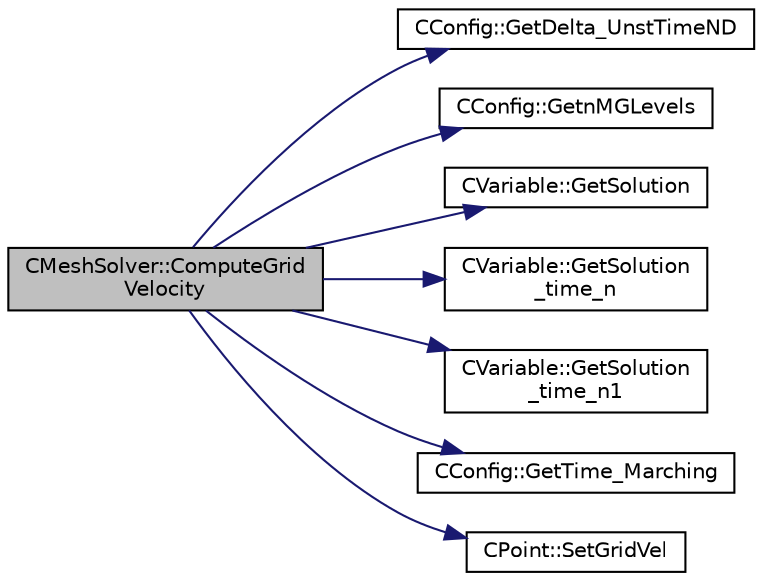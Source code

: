 digraph "CMeshSolver::ComputeGridVelocity"
{
 // LATEX_PDF_SIZE
  edge [fontname="Helvetica",fontsize="10",labelfontname="Helvetica",labelfontsize="10"];
  node [fontname="Helvetica",fontsize="10",shape=record];
  rankdir="LR";
  Node1 [label="CMeshSolver::ComputeGrid\lVelocity",height=0.2,width=0.4,color="black", fillcolor="grey75", style="filled", fontcolor="black",tooltip="Compute the grid velocity form the displacements of the mesh."];
  Node1 -> Node2 [color="midnightblue",fontsize="10",style="solid",fontname="Helvetica"];
  Node2 [label="CConfig::GetDelta_UnstTimeND",height=0.2,width=0.4,color="black", fillcolor="white", style="filled",URL="$classCConfig.html#a0acfef8e480970316e9e672eacd59e9b",tooltip="If we are prforming an unsteady simulation, there is only one value of the time step for the complete..."];
  Node1 -> Node3 [color="midnightblue",fontsize="10",style="solid",fontname="Helvetica"];
  Node3 [label="CConfig::GetnMGLevels",height=0.2,width=0.4,color="black", fillcolor="white", style="filled",URL="$classCConfig.html#a15a61a6f9a1d415c3509018f4916c5c1",tooltip="Get the number of multigrid levels."];
  Node1 -> Node4 [color="midnightblue",fontsize="10",style="solid",fontname="Helvetica"];
  Node4 [label="CVariable::GetSolution",height=0.2,width=0.4,color="black", fillcolor="white", style="filled",URL="$classCVariable.html#a261483e39c23c1de7cb9aea7e917c121",tooltip="Get the solution."];
  Node1 -> Node5 [color="midnightblue",fontsize="10",style="solid",fontname="Helvetica"];
  Node5 [label="CVariable::GetSolution\l_time_n",height=0.2,width=0.4,color="black", fillcolor="white", style="filled",URL="$classCVariable.html#a9162db789c2ca2b71159697cc500fcce",tooltip="Get the solution at time n."];
  Node1 -> Node6 [color="midnightblue",fontsize="10",style="solid",fontname="Helvetica"];
  Node6 [label="CVariable::GetSolution\l_time_n1",height=0.2,width=0.4,color="black", fillcolor="white", style="filled",URL="$classCVariable.html#a584e438afb716aa0ffce4ccc9b469ef6",tooltip="Get the solution at time n-1."];
  Node1 -> Node7 [color="midnightblue",fontsize="10",style="solid",fontname="Helvetica"];
  Node7 [label="CConfig::GetTime_Marching",height=0.2,width=0.4,color="black", fillcolor="white", style="filled",URL="$classCConfig.html#ac47e04d76ce865893a94dcedd3c9b6a5",tooltip="Provides information about the time integration, and change the write in the output files information..."];
  Node1 -> Node8 [color="midnightblue",fontsize="10",style="solid",fontname="Helvetica"];
  Node8 [label="CPoint::SetGridVel",height=0.2,width=0.4,color="black", fillcolor="white", style="filled",URL="$classCPoint.html#accb2a44a58e7fc7a0e0f2a029cacc257",tooltip="Set the value of the grid velocity at the point."];
}
